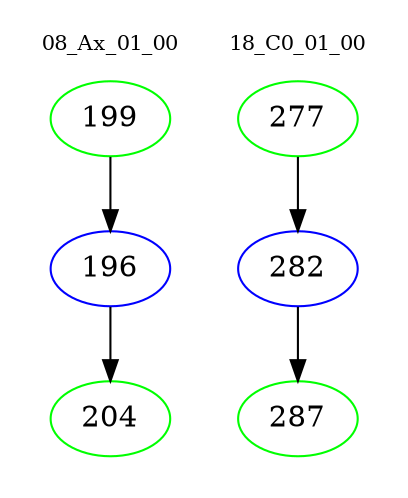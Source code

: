 digraph{
subgraph cluster_0 {
color = white
label = "08_Ax_01_00";
fontsize=10;
T0_199 [label="199", color="green"]
T0_199 -> T0_196 [color="black"]
T0_196 [label="196", color="blue"]
T0_196 -> T0_204 [color="black"]
T0_204 [label="204", color="green"]
}
subgraph cluster_1 {
color = white
label = "18_C0_01_00";
fontsize=10;
T1_277 [label="277", color="green"]
T1_277 -> T1_282 [color="black"]
T1_282 [label="282", color="blue"]
T1_282 -> T1_287 [color="black"]
T1_287 [label="287", color="green"]
}
}

